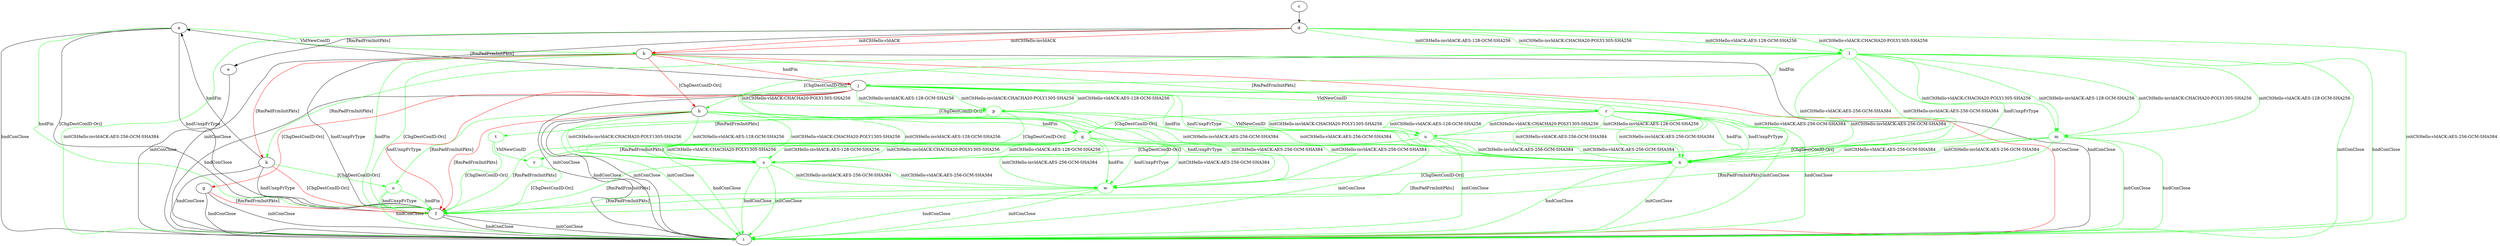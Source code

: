 digraph "" {
	a -> b	[key=0,
		color=green,
		label="VldNewConID "];
	a -> f	[key=0,
		label="hndUnxpFrType "];
	a -> f	[key=1,
		label="[ChgDestConID-Ori] "];
	a -> f	[key=2,
		color=green,
		label="hndFin "];
	a -> i	[key=0,
		label="hndConClose "];
	b -> f	[key=0,
		label="hndUnxpFrType "];
	b -> f	[key=1,
		color=green,
		label="hndFin "];
	b -> f	[key=2,
		color=green,
		label="[ChgDestConID-Ori] "];
	b -> h	[key=0,
		color=red,
		label="[ChgDestConID-Ori] "];
	b -> i	[key=0,
		label="hndConClose "];
	b -> i	[key=1,
		color=red,
		label="initConClose "];
	b -> j	[key=0,
		color=red,
		label="hndFin "];
	b -> k	[key=0,
		color=red,
		label="[RmPadFrmInitPkts] "];
	c -> d	[key=0];
	d -> b	[key=0,
		color=red,
		label="initCltHello-vldACK "];
	d -> b	[key=1,
		color=red,
		label="initCltHello-invldACK "];
	d -> e	[key=0,
		label="[RmPadFrmInitPkts] "];
	d -> i	[key=0,
		label="initConClose "];
	d -> i	[key=1,
		color=green,
		label="initCltHello-vldACK:AES-256-GCM-SHA384 "];
	d -> i	[key=2,
		color=green,
		label="initCltHello-invldACK:AES-256-GCM-SHA384 "];
	l	[color=green];
	d -> l	[key=0,
		color=green,
		label="initCltHello-vldACK:AES-128-GCM-SHA256 "];
	d -> l	[key=1,
		color=green,
		label="initCltHello-vldACK:CHACHA20-POLY1305-SHA256 "];
	d -> l	[key=2,
		color=green,
		label="initCltHello-invldACK:AES-128-GCM-SHA256 "];
	d -> l	[key=3,
		color=green,
		label="initCltHello-invldACK:CHACHA20-POLY1305-SHA256 "];
	e -> i	[key=0,
		label="initConClose "];
	f -> i	[key=0,
		label="initConClose "];
	f -> i	[key=1,
		label="hndConClose "];
	g -> f	[key=0,
		color=red,
		label="[RmPadFrmInitPkts] "];
	g -> i	[key=0,
		label="initConClose "];
	g -> i	[key=1,
		label="hndConClose "];
	h -> f	[key=0,
		color=red,
		label="[RmPadFrmInitPkts] "];
	h -> i	[key=0,
		label="initConClose "];
	h -> i	[key=1,
		label="hndConClose "];
	o	[color=green];
	h -> o	[key=0,
		color=green,
		label="[RmPadFrmInitPkts] "];
	q	[color=green];
	h -> q	[key=0,
		color=green,
		label="hndFin "];
	s	[color=green];
	h -> s	[key=0,
		color=green,
		label="initCltHello-vldACK:AES-128-GCM-SHA256 "];
	h -> s	[key=1,
		color=green,
		label="initCltHello-vldACK:CHACHA20-POLY1305-SHA256 "];
	h -> s	[key=2,
		color=green,
		label="initCltHello-invldACK:AES-128-GCM-SHA256 "];
	h -> s	[key=3,
		color=green,
		label="initCltHello-invldACK:CHACHA20-POLY1305-SHA256 "];
	w	[color=green];
	h -> w	[key=0,
		color=green,
		label="initCltHello-vldACK:AES-256-GCM-SHA384 "];
	h -> w	[key=1,
		color=green,
		label="initCltHello-invldACK:AES-256-GCM-SHA384 "];
	h -> w	[key=2,
		color=green,
		label="hndUnxpFrType "];
	j -> a	[key=0,
		label="[RmPadFrmInitPkts] "];
	j -> f	[key=0,
		color=red,
		label="hndUnxpFrType "];
	j -> g	[key=0,
		color=red,
		label="[ChgDestConID-Ori] "];
	j -> i	[key=0,
		label="initConClose "];
	j -> i	[key=1,
		label="hndConClose "];
	n	[color=green];
	j -> n	[key=0,
		color=green,
		label="initCltHello-vldACK:AES-256-GCM-SHA384 "];
	j -> n	[key=1,
		color=green,
		label="initCltHello-invldACK:AES-256-GCM-SHA384 "];
	j -> n	[key=2,
		color=green,
		label="hndFin "];
	j -> n	[key=3,
		color=green,
		label="hndUnxpFrType "];
	p	[color=green];
	j -> p	[key=0,
		color=green,
		label="initCltHello-vldACK:AES-128-GCM-SHA256 "];
	j -> p	[key=1,
		color=green,
		label="initCltHello-vldACK:CHACHA20-POLY1305-SHA256 "];
	j -> p	[key=2,
		color=green,
		label="initCltHello-invldACK:AES-128-GCM-SHA256 "];
	j -> p	[key=3,
		color=green,
		label="initCltHello-invldACK:CHACHA20-POLY1305-SHA256 "];
	j -> q	[key=0,
		color=green,
		label="[ChgDestConID-Ori] "];
	r	[color=green];
	j -> r	[key=0,
		color=green,
		label="VldNewConID "];
	k -> a	[key=0,
		label="hndFin "];
	k -> f	[key=0,
		label="hndUnxpFrType "];
	k -> f	[key=1,
		color=red,
		label="[ChgDestConID-Ori] "];
	k -> i	[key=0,
		label="hndConClose "];
	k -> o	[key=0,
		color=green,
		label="[ChgDestConID-Ori] "];
	l -> h	[key=0,
		color=green,
		label="[ChgDestConID-Ori] "];
	l -> i	[key=0,
		color=green,
		label="initConClose "];
	l -> i	[key=1,
		color=green,
		label="hndConClose "];
	l -> j	[key=0,
		color=green,
		label="hndFin "];
	l -> k	[key=0,
		color=green,
		label="[RmPadFrmInitPkts] "];
	m	[color=green];
	l -> m	[key=0,
		color=green,
		label="initCltHello-vldACK:AES-128-GCM-SHA256 "];
	l -> m	[key=1,
		color=green,
		label="initCltHello-vldACK:CHACHA20-POLY1305-SHA256 "];
	l -> m	[key=2,
		color=green,
		label="initCltHello-invldACK:AES-128-GCM-SHA256 "];
	l -> m	[key=3,
		color=green,
		label="initCltHello-invldACK:CHACHA20-POLY1305-SHA256 "];
	l -> n	[key=0,
		color=green,
		label="initCltHello-vldACK:AES-256-GCM-SHA384 "];
	l -> n	[key=1,
		color=green,
		label="initCltHello-invldACK:AES-256-GCM-SHA384 "];
	l -> n	[key=2,
		color=green,
		label="hndUnxpFrType "];
	m -> f	[key=0,
		color=green,
		label="[RmPadFrmInitPkts] "];
	m -> i	[key=0,
		color=green,
		label="initConClose "];
	m -> i	[key=1,
		color=green,
		label="hndConClose "];
	m -> n	[key=0,
		color=green,
		label="initCltHello-vldACK:AES-256-GCM-SHA384 "];
	m -> n	[key=1,
		color=green,
		label="initCltHello-invldACK:AES-256-GCM-SHA384 "];
	m -> s	[key=0,
		color=green,
		label="[ChgDestConID-Ori] "];
	n -> f	[key=0,
		color=green,
		label="[RmPadFrmInitPkts] "];
	n -> i	[key=0,
		color=green,
		label="initConClose "];
	n -> i	[key=1,
		color=green,
		label="hndConClose "];
	n -> w	[key=0,
		color=green,
		label="[ChgDestConID-Ori] "];
	o -> f	[key=0,
		color=green,
		label="hndFin "];
	o -> f	[key=1,
		color=green,
		label="hndUnxpFrType "];
	o -> i	[key=0,
		color=green,
		label="hndConClose "];
	p -> i	[key=0,
		color=green,
		label="initConClose "];
	p -> n	[key=0,
		color=green,
		label="initCltHello-vldACK:AES-256-GCM-SHA384 "];
	p -> n	[key=1,
		color=green,
		label="initCltHello-invldACK:AES-256-GCM-SHA384 "];
	p -> s	[key=0,
		color=green,
		label="[ChgDestConID-Ori] "];
	t	[color=green];
	p -> t	[key=0,
		color=green,
		label="[RmPadFrmInitPkts] "];
	u	[color=green];
	p -> u	[key=0,
		color=green,
		label="VldNewConID "];
	q -> f	[key=0,
		color=green,
		label="[RmPadFrmInitPkts] "];
	q -> i	[key=0,
		color=green,
		label="initConClose "];
	q -> i	[key=1,
		color=green,
		label="hndConClose "];
	q -> s	[key=0,
		color=green,
		label="initCltHello-vldACK:AES-128-GCM-SHA256 "];
	q -> s	[key=1,
		color=green,
		label="initCltHello-vldACK:CHACHA20-POLY1305-SHA256 "];
	q -> s	[key=2,
		color=green,
		label="initCltHello-invldACK:AES-128-GCM-SHA256 "];
	q -> s	[key=3,
		color=green,
		label="initCltHello-invldACK:CHACHA20-POLY1305-SHA256 "];
	q -> w	[key=0,
		color=green,
		label="initCltHello-vldACK:AES-256-GCM-SHA384 "];
	q -> w	[key=1,
		color=green,
		label="initCltHello-invldACK:AES-256-GCM-SHA384 "];
	q -> w	[key=2,
		color=green,
		label="hndFin "];
	q -> w	[key=3,
		color=green,
		label="hndUnxpFrType "];
	r -> b	[key=0,
		color=green,
		label="[RmPadFrmInitPkts] "];
	r -> i	[key=0,
		color=green,
		label="initConClose "];
	r -> i	[key=1,
		color=green,
		label="hndConClose "];
	r -> n	[key=0,
		color=green,
		label="initCltHello-vldACK:AES-256-GCM-SHA384 "];
	r -> n	[key=1,
		color=green,
		label="initCltHello-invldACK:AES-256-GCM-SHA384 "];
	r -> n	[key=2,
		color=green,
		label="hndFin "];
	r -> n	[key=3,
		color=green,
		label="hndUnxpFrType "];
	r -> q	[key=0,
		color=green,
		label="[ChgDestConID-Ori] "];
	r -> u	[key=0,
		color=green,
		label="initCltHello-vldACK:AES-128-GCM-SHA256 "];
	r -> u	[key=1,
		color=green,
		label="initCltHello-vldACK:CHACHA20-POLY1305-SHA256 "];
	r -> u	[key=2,
		color=green,
		label="initCltHello-invldACK:AES-128-GCM-SHA256 "];
	r -> u	[key=3,
		color=green,
		label="initCltHello-invldACK:CHACHA20-POLY1305-SHA256 "];
	s -> f	[key=0,
		color=green,
		label="[RmPadFrmInitPkts] "];
	s -> i	[key=0,
		color=green,
		label="initConClose "];
	s -> i	[key=1,
		color=green,
		label="hndConClose "];
	s -> w	[key=0,
		color=green,
		label="initCltHello-vldACK:AES-256-GCM-SHA384 "];
	s -> w	[key=1,
		color=green,
		label="initCltHello-invldACK:AES-256-GCM-SHA384 "];
	t -> f	[key=0,
		color=green,
		label="[ChgDestConID-Ori] "];
	v	[color=green];
	t -> v	[key=0,
		color=green,
		label="VldNewConID "];
	u -> i	[key=0,
		color=green,
		label="initConClose "];
	u -> n	[key=0,
		color=green,
		label="initCltHello-vldACK:AES-256-GCM-SHA384 "];
	u -> n	[key=1,
		color=green,
		label="initCltHello-invldACK:AES-256-GCM-SHA384 "];
	u -> s	[key=0,
		color=green,
		label="[ChgDestConID-Ori] "];
	u -> v	[key=0,
		color=green,
		label="[RmPadFrmInitPkts] "];
	v -> f	[key=0,
		color=green,
		label="[ChgDestConID-Ori] "];
	w -> f	[key=0,
		color=green,
		label="[RmPadFrmInitPkts] "];
	w -> i	[key=0,
		color=green,
		label="initConClose "];
	w -> i	[key=1,
		color=green,
		label="hndConClose "];
}
